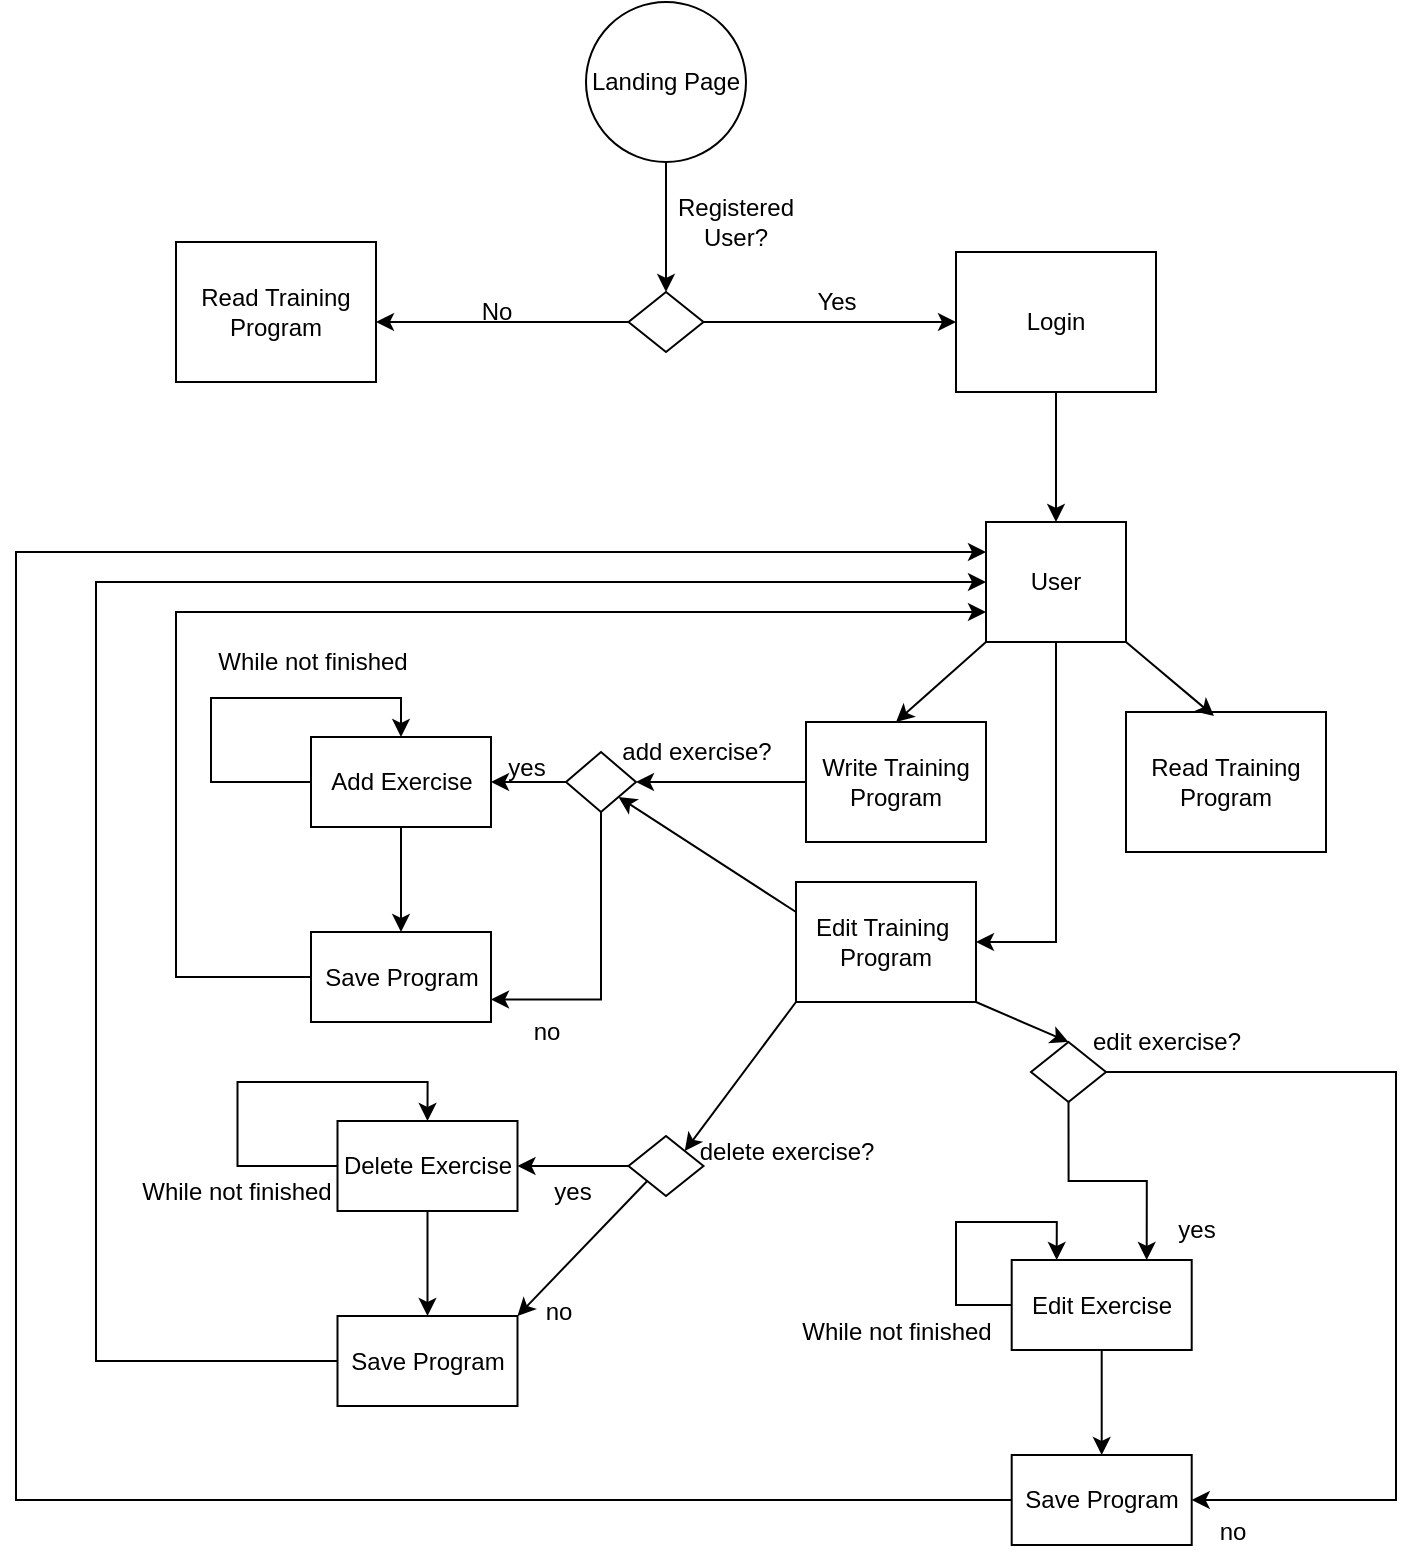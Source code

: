<mxfile version="21.1.1" type="device">
  <diagram name="Page-1" id="eEzKM-qtJTeE9kbvhvQM">
    <mxGraphModel dx="1434" dy="768" grid="1" gridSize="10" guides="1" tooltips="1" connect="1" arrows="1" fold="1" page="1" pageScale="1" pageWidth="850" pageHeight="1100" math="0" shadow="0">
      <root>
        <mxCell id="0" />
        <mxCell id="1" parent="0" />
        <mxCell id="HzhaL5WDSrDqOw2rNnFT-5" style="edgeStyle=orthogonalEdgeStyle;rounded=0;orthogonalLoop=1;jettySize=auto;html=1;exitX=0.5;exitY=1;exitDx=0;exitDy=0;entryX=0.5;entryY=0;entryDx=0;entryDy=0;" edge="1" parent="1" source="HzhaL5WDSrDqOw2rNnFT-11" target="HzhaL5WDSrDqOw2rNnFT-4">
          <mxGeometry relative="1" as="geometry">
            <mxPoint x="415" y="100" as="sourcePoint" />
          </mxGeometry>
        </mxCell>
        <mxCell id="HzhaL5WDSrDqOw2rNnFT-2" value="Read Training Program" style="rounded=0;whiteSpace=wrap;html=1;" vertex="1" parent="1">
          <mxGeometry x="170" y="150" width="100" height="70" as="geometry" />
        </mxCell>
        <mxCell id="HzhaL5WDSrDqOw2rNnFT-10" style="edgeStyle=orthogonalEdgeStyle;rounded=0;orthogonalLoop=1;jettySize=auto;html=1;exitX=0.5;exitY=1;exitDx=0;exitDy=0;entryX=0.5;entryY=0;entryDx=0;entryDy=0;" edge="1" parent="1" source="HzhaL5WDSrDqOw2rNnFT-3" target="HzhaL5WDSrDqOw2rNnFT-9">
          <mxGeometry relative="1" as="geometry" />
        </mxCell>
        <mxCell id="HzhaL5WDSrDqOw2rNnFT-3" value="Login" style="rounded=0;whiteSpace=wrap;html=1;" vertex="1" parent="1">
          <mxGeometry x="560" y="155" width="100" height="70" as="geometry" />
        </mxCell>
        <mxCell id="HzhaL5WDSrDqOw2rNnFT-6" style="edgeStyle=orthogonalEdgeStyle;rounded=0;orthogonalLoop=1;jettySize=auto;html=1;exitX=0;exitY=0.5;exitDx=0;exitDy=0;" edge="1" parent="1" source="HzhaL5WDSrDqOw2rNnFT-4">
          <mxGeometry relative="1" as="geometry">
            <mxPoint x="270" y="190" as="targetPoint" />
          </mxGeometry>
        </mxCell>
        <mxCell id="HzhaL5WDSrDqOw2rNnFT-8" style="edgeStyle=orthogonalEdgeStyle;rounded=0;orthogonalLoop=1;jettySize=auto;html=1;exitX=1;exitY=0.5;exitDx=0;exitDy=0;entryX=0;entryY=0.5;entryDx=0;entryDy=0;" edge="1" parent="1" source="HzhaL5WDSrDqOw2rNnFT-4" target="HzhaL5WDSrDqOw2rNnFT-3">
          <mxGeometry relative="1" as="geometry" />
        </mxCell>
        <mxCell id="HzhaL5WDSrDqOw2rNnFT-4" value="" style="rhombus;whiteSpace=wrap;html=1;" vertex="1" parent="1">
          <mxGeometry x="396.25" y="175" width="37.5" height="30" as="geometry" />
        </mxCell>
        <mxCell id="HzhaL5WDSrDqOw2rNnFT-42" style="edgeStyle=orthogonalEdgeStyle;rounded=0;orthogonalLoop=1;jettySize=auto;html=1;exitX=0.5;exitY=1;exitDx=0;exitDy=0;entryX=1;entryY=0.5;entryDx=0;entryDy=0;" edge="1" parent="1" source="HzhaL5WDSrDqOw2rNnFT-9" target="HzhaL5WDSrDqOw2rNnFT-17">
          <mxGeometry relative="1" as="geometry" />
        </mxCell>
        <mxCell id="HzhaL5WDSrDqOw2rNnFT-9" value="User" style="rounded=0;whiteSpace=wrap;html=1;" vertex="1" parent="1">
          <mxGeometry x="575" y="290" width="70" height="60" as="geometry" />
        </mxCell>
        <mxCell id="HzhaL5WDSrDqOw2rNnFT-11" value="Landing Page" style="ellipse;whiteSpace=wrap;html=1;aspect=fixed;" vertex="1" parent="1">
          <mxGeometry x="375" y="30" width="80" height="80" as="geometry" />
        </mxCell>
        <mxCell id="HzhaL5WDSrDqOw2rNnFT-12" value="Registered User?" style="text;html=1;strokeColor=none;fillColor=none;align=center;verticalAlign=middle;whiteSpace=wrap;rounded=0;" vertex="1" parent="1">
          <mxGeometry x="420" y="125" width="60" height="30" as="geometry" />
        </mxCell>
        <mxCell id="HzhaL5WDSrDqOw2rNnFT-13" value="No" style="text;html=1;align=center;verticalAlign=middle;resizable=0;points=[];autosize=1;strokeColor=none;fillColor=none;" vertex="1" parent="1">
          <mxGeometry x="310" y="170" width="40" height="30" as="geometry" />
        </mxCell>
        <mxCell id="HzhaL5WDSrDqOw2rNnFT-14" value="Yes" style="text;html=1;align=center;verticalAlign=middle;resizable=0;points=[];autosize=1;strokeColor=none;fillColor=none;" vertex="1" parent="1">
          <mxGeometry x="480" y="165" width="40" height="30" as="geometry" />
        </mxCell>
        <mxCell id="HzhaL5WDSrDqOw2rNnFT-27" style="edgeStyle=orthogonalEdgeStyle;rounded=0;orthogonalLoop=1;jettySize=auto;html=1;exitX=0;exitY=0.5;exitDx=0;exitDy=0;entryX=1;entryY=0.5;entryDx=0;entryDy=0;" edge="1" parent="1" source="HzhaL5WDSrDqOw2rNnFT-16" target="HzhaL5WDSrDqOw2rNnFT-26">
          <mxGeometry relative="1" as="geometry" />
        </mxCell>
        <mxCell id="HzhaL5WDSrDqOw2rNnFT-16" value="Write Training Program" style="rounded=0;whiteSpace=wrap;html=1;" vertex="1" parent="1">
          <mxGeometry x="485" y="390" width="90" height="60" as="geometry" />
        </mxCell>
        <mxCell id="HzhaL5WDSrDqOw2rNnFT-17" value="Edit Training&amp;nbsp;&lt;br&gt;Program" style="rounded=0;whiteSpace=wrap;html=1;" vertex="1" parent="1">
          <mxGeometry x="480" y="470" width="90" height="60" as="geometry" />
        </mxCell>
        <mxCell id="HzhaL5WDSrDqOw2rNnFT-19" value="" style="endArrow=classic;html=1;rounded=0;exitX=0;exitY=1;exitDx=0;exitDy=0;entryX=0.5;entryY=0;entryDx=0;entryDy=0;" edge="1" parent="1" source="HzhaL5WDSrDqOw2rNnFT-9" target="HzhaL5WDSrDqOw2rNnFT-16">
          <mxGeometry width="50" height="50" relative="1" as="geometry">
            <mxPoint x="400" y="410" as="sourcePoint" />
            <mxPoint x="450" y="360" as="targetPoint" />
          </mxGeometry>
        </mxCell>
        <mxCell id="HzhaL5WDSrDqOw2rNnFT-23" value="Read Training Program" style="rounded=0;whiteSpace=wrap;html=1;" vertex="1" parent="1">
          <mxGeometry x="645" y="385" width="100" height="70" as="geometry" />
        </mxCell>
        <mxCell id="HzhaL5WDSrDqOw2rNnFT-29" style="edgeStyle=orthogonalEdgeStyle;rounded=0;orthogonalLoop=1;jettySize=auto;html=1;exitX=0;exitY=0.5;exitDx=0;exitDy=0;entryX=1;entryY=0.5;entryDx=0;entryDy=0;" edge="1" parent="1" source="HzhaL5WDSrDqOw2rNnFT-26" target="HzhaL5WDSrDqOw2rNnFT-28">
          <mxGeometry relative="1" as="geometry" />
        </mxCell>
        <mxCell id="HzhaL5WDSrDqOw2rNnFT-35" style="edgeStyle=orthogonalEdgeStyle;rounded=0;orthogonalLoop=1;jettySize=auto;html=1;exitX=0.5;exitY=1;exitDx=0;exitDy=0;entryX=1;entryY=0.75;entryDx=0;entryDy=0;" edge="1" parent="1" source="HzhaL5WDSrDqOw2rNnFT-26" target="HzhaL5WDSrDqOw2rNnFT-33">
          <mxGeometry relative="1" as="geometry" />
        </mxCell>
        <mxCell id="HzhaL5WDSrDqOw2rNnFT-26" value="" style="rhombus;whiteSpace=wrap;html=1;" vertex="1" parent="1">
          <mxGeometry x="365" y="405" width="35" height="30" as="geometry" />
        </mxCell>
        <mxCell id="HzhaL5WDSrDqOw2rNnFT-34" style="edgeStyle=orthogonalEdgeStyle;rounded=0;orthogonalLoop=1;jettySize=auto;html=1;exitX=0.5;exitY=1;exitDx=0;exitDy=0;entryX=0.5;entryY=0;entryDx=0;entryDy=0;" edge="1" parent="1" source="HzhaL5WDSrDqOw2rNnFT-28" target="HzhaL5WDSrDqOw2rNnFT-33">
          <mxGeometry relative="1" as="geometry" />
        </mxCell>
        <mxCell id="HzhaL5WDSrDqOw2rNnFT-28" value="Add Exercise" style="rounded=0;whiteSpace=wrap;html=1;" vertex="1" parent="1">
          <mxGeometry x="237.5" y="397.5" width="90" height="45" as="geometry" />
        </mxCell>
        <mxCell id="HzhaL5WDSrDqOw2rNnFT-30" style="edgeStyle=orthogonalEdgeStyle;rounded=0;orthogonalLoop=1;jettySize=auto;html=1;exitX=0;exitY=0.5;exitDx=0;exitDy=0;entryX=0.5;entryY=0;entryDx=0;entryDy=0;" edge="1" parent="1" source="HzhaL5WDSrDqOw2rNnFT-28" target="HzhaL5WDSrDqOw2rNnFT-28">
          <mxGeometry relative="1" as="geometry">
            <Array as="points">
              <mxPoint x="187.5" y="420" />
              <mxPoint x="187.5" y="378" />
              <mxPoint x="282.5" y="378" />
            </Array>
          </mxGeometry>
        </mxCell>
        <mxCell id="HzhaL5WDSrDqOw2rNnFT-31" value="While not finished" style="text;html=1;align=center;verticalAlign=middle;resizable=0;points=[];autosize=1;strokeColor=none;fillColor=none;" vertex="1" parent="1">
          <mxGeometry x="177.5" y="345" width="120" height="30" as="geometry" />
        </mxCell>
        <mxCell id="HzhaL5WDSrDqOw2rNnFT-60" style="edgeStyle=orthogonalEdgeStyle;rounded=0;orthogonalLoop=1;jettySize=auto;html=1;exitX=0;exitY=0.5;exitDx=0;exitDy=0;entryX=0;entryY=0.75;entryDx=0;entryDy=0;" edge="1" parent="1" source="HzhaL5WDSrDqOw2rNnFT-33" target="HzhaL5WDSrDqOw2rNnFT-9">
          <mxGeometry relative="1" as="geometry">
            <Array as="points">
              <mxPoint x="170" y="518" />
              <mxPoint x="170" y="335" />
            </Array>
          </mxGeometry>
        </mxCell>
        <mxCell id="HzhaL5WDSrDqOw2rNnFT-33" value="Save Program" style="rounded=0;whiteSpace=wrap;html=1;" vertex="1" parent="1">
          <mxGeometry x="237.5" y="495" width="90" height="45" as="geometry" />
        </mxCell>
        <mxCell id="HzhaL5WDSrDqOw2rNnFT-37" value="add exercise?" style="text;html=1;align=center;verticalAlign=middle;resizable=0;points=[];autosize=1;strokeColor=none;fillColor=none;" vertex="1" parent="1">
          <mxGeometry x="380" y="390" width="100" height="30" as="geometry" />
        </mxCell>
        <mxCell id="HzhaL5WDSrDqOw2rNnFT-39" value="yes" style="text;html=1;align=center;verticalAlign=middle;resizable=0;points=[];autosize=1;strokeColor=none;fillColor=none;" vertex="1" parent="1">
          <mxGeometry x="325" y="397.5" width="40" height="30" as="geometry" />
        </mxCell>
        <mxCell id="HzhaL5WDSrDqOw2rNnFT-40" value="no" style="text;html=1;align=center;verticalAlign=middle;resizable=0;points=[];autosize=1;strokeColor=none;fillColor=none;" vertex="1" parent="1">
          <mxGeometry x="335" y="530" width="40" height="30" as="geometry" />
        </mxCell>
        <mxCell id="HzhaL5WDSrDqOw2rNnFT-41" value="" style="endArrow=classic;html=1;rounded=0;entryX=0.44;entryY=0.029;entryDx=0;entryDy=0;entryPerimeter=0;exitX=1;exitY=1;exitDx=0;exitDy=0;" edge="1" parent="1" source="HzhaL5WDSrDqOw2rNnFT-9" target="HzhaL5WDSrDqOw2rNnFT-23">
          <mxGeometry width="50" height="50" relative="1" as="geometry">
            <mxPoint x="400" y="400" as="sourcePoint" />
            <mxPoint x="450" y="350" as="targetPoint" />
          </mxGeometry>
        </mxCell>
        <mxCell id="HzhaL5WDSrDqOw2rNnFT-43" value="" style="endArrow=classic;html=1;rounded=0;entryX=1;entryY=1;entryDx=0;entryDy=0;exitX=0;exitY=0.25;exitDx=0;exitDy=0;" edge="1" parent="1" source="HzhaL5WDSrDqOw2rNnFT-17" target="HzhaL5WDSrDqOw2rNnFT-26">
          <mxGeometry width="50" height="50" relative="1" as="geometry">
            <mxPoint x="400" y="400" as="sourcePoint" />
            <mxPoint x="450" y="350" as="targetPoint" />
          </mxGeometry>
        </mxCell>
        <mxCell id="HzhaL5WDSrDqOw2rNnFT-46" style="edgeStyle=orthogonalEdgeStyle;rounded=0;orthogonalLoop=1;jettySize=auto;html=1;exitX=0.5;exitY=1;exitDx=0;exitDy=0;entryX=0.5;entryY=0;entryDx=0;entryDy=0;" edge="1" parent="1" source="HzhaL5WDSrDqOw2rNnFT-47" target="HzhaL5WDSrDqOw2rNnFT-49">
          <mxGeometry relative="1" as="geometry" />
        </mxCell>
        <mxCell id="HzhaL5WDSrDqOw2rNnFT-47" value="Delete Exercise" style="rounded=0;whiteSpace=wrap;html=1;" vertex="1" parent="1">
          <mxGeometry x="250.75" y="589.5" width="90" height="45" as="geometry" />
        </mxCell>
        <mxCell id="HzhaL5WDSrDqOw2rNnFT-48" style="edgeStyle=orthogonalEdgeStyle;rounded=0;orthogonalLoop=1;jettySize=auto;html=1;exitX=0;exitY=0.5;exitDx=0;exitDy=0;entryX=0.5;entryY=0;entryDx=0;entryDy=0;" edge="1" parent="1" source="HzhaL5WDSrDqOw2rNnFT-47" target="HzhaL5WDSrDqOw2rNnFT-47">
          <mxGeometry relative="1" as="geometry">
            <Array as="points">
              <mxPoint x="200.75" y="612" />
              <mxPoint x="200.75" y="570" />
              <mxPoint x="295.75" y="570" />
            </Array>
          </mxGeometry>
        </mxCell>
        <mxCell id="HzhaL5WDSrDqOw2rNnFT-59" style="edgeStyle=orthogonalEdgeStyle;rounded=0;orthogonalLoop=1;jettySize=auto;html=1;exitX=0;exitY=0.5;exitDx=0;exitDy=0;entryX=0;entryY=0.5;entryDx=0;entryDy=0;" edge="1" parent="1" source="HzhaL5WDSrDqOw2rNnFT-49" target="HzhaL5WDSrDqOw2rNnFT-9">
          <mxGeometry relative="1" as="geometry">
            <mxPoint x="510" y="305" as="targetPoint" />
            <Array as="points">
              <mxPoint x="130" y="710" />
              <mxPoint x="130" y="320" />
            </Array>
          </mxGeometry>
        </mxCell>
        <mxCell id="HzhaL5WDSrDqOw2rNnFT-49" value="Save Program" style="rounded=0;whiteSpace=wrap;html=1;" vertex="1" parent="1">
          <mxGeometry x="250.75" y="687" width="90" height="45" as="geometry" />
        </mxCell>
        <mxCell id="HzhaL5WDSrDqOw2rNnFT-50" value="yes" style="text;html=1;align=center;verticalAlign=middle;resizable=0;points=[];autosize=1;strokeColor=none;fillColor=none;" vertex="1" parent="1">
          <mxGeometry x="348.25" y="610" width="40" height="30" as="geometry" />
        </mxCell>
        <mxCell id="HzhaL5WDSrDqOw2rNnFT-51" value="no" style="text;html=1;align=center;verticalAlign=middle;resizable=0;points=[];autosize=1;strokeColor=none;fillColor=none;" vertex="1" parent="1">
          <mxGeometry x="340.75" y="670" width="40" height="30" as="geometry" />
        </mxCell>
        <mxCell id="HzhaL5WDSrDqOw2rNnFT-55" style="edgeStyle=orthogonalEdgeStyle;rounded=0;orthogonalLoop=1;jettySize=auto;html=1;exitX=0;exitY=0.5;exitDx=0;exitDy=0;entryX=1;entryY=0.5;entryDx=0;entryDy=0;" edge="1" parent="1" source="HzhaL5WDSrDqOw2rNnFT-52" target="HzhaL5WDSrDqOw2rNnFT-47">
          <mxGeometry relative="1" as="geometry" />
        </mxCell>
        <mxCell id="HzhaL5WDSrDqOw2rNnFT-52" value="" style="rhombus;whiteSpace=wrap;html=1;" vertex="1" parent="1">
          <mxGeometry x="396.25" y="597" width="37.5" height="30" as="geometry" />
        </mxCell>
        <mxCell id="HzhaL5WDSrDqOw2rNnFT-54" value="" style="endArrow=classic;html=1;rounded=0;entryX=1;entryY=0;entryDx=0;entryDy=0;exitX=0;exitY=1;exitDx=0;exitDy=0;" edge="1" parent="1" source="HzhaL5WDSrDqOw2rNnFT-52" target="HzhaL5WDSrDqOw2rNnFT-49">
          <mxGeometry width="50" height="50" relative="1" as="geometry">
            <mxPoint x="405" y="710" as="sourcePoint" />
            <mxPoint x="455" y="660" as="targetPoint" />
          </mxGeometry>
        </mxCell>
        <mxCell id="HzhaL5WDSrDqOw2rNnFT-57" value="" style="endArrow=classic;html=1;rounded=0;entryX=1;entryY=0;entryDx=0;entryDy=0;exitX=0;exitY=1;exitDx=0;exitDy=0;" edge="1" parent="1" source="HzhaL5WDSrDqOw2rNnFT-17" target="HzhaL5WDSrDqOw2rNnFT-52">
          <mxGeometry width="50" height="50" relative="1" as="geometry">
            <mxPoint x="400" y="400" as="sourcePoint" />
            <mxPoint x="450" y="350" as="targetPoint" />
          </mxGeometry>
        </mxCell>
        <mxCell id="HzhaL5WDSrDqOw2rNnFT-58" value="delete exercise?" style="text;html=1;align=center;verticalAlign=middle;resizable=0;points=[];autosize=1;strokeColor=none;fillColor=none;" vertex="1" parent="1">
          <mxGeometry x="420" y="589.5" width="110" height="30" as="geometry" />
        </mxCell>
        <mxCell id="HzhaL5WDSrDqOw2rNnFT-61" style="edgeStyle=orthogonalEdgeStyle;rounded=0;orthogonalLoop=1;jettySize=auto;html=1;exitX=0.5;exitY=1;exitDx=0;exitDy=0;entryX=0.5;entryY=0;entryDx=0;entryDy=0;" edge="1" parent="1" source="HzhaL5WDSrDqOw2rNnFT-62" target="HzhaL5WDSrDqOw2rNnFT-64">
          <mxGeometry relative="1" as="geometry" />
        </mxCell>
        <mxCell id="HzhaL5WDSrDqOw2rNnFT-62" value="Edit Exercise" style="rounded=0;whiteSpace=wrap;html=1;" vertex="1" parent="1">
          <mxGeometry x="587.85" y="659" width="90" height="45" as="geometry" />
        </mxCell>
        <mxCell id="HzhaL5WDSrDqOw2rNnFT-63" style="edgeStyle=orthogonalEdgeStyle;rounded=0;orthogonalLoop=1;jettySize=auto;html=1;exitX=0;exitY=0.5;exitDx=0;exitDy=0;entryX=0.25;entryY=0;entryDx=0;entryDy=0;" edge="1" parent="1" source="HzhaL5WDSrDqOw2rNnFT-62" target="HzhaL5WDSrDqOw2rNnFT-62">
          <mxGeometry relative="1" as="geometry">
            <Array as="points">
              <mxPoint x="560" y="682" />
              <mxPoint x="560" y="640" />
              <mxPoint x="610" y="640" />
            </Array>
            <mxPoint x="633" y="640" as="targetPoint" />
          </mxGeometry>
        </mxCell>
        <mxCell id="HzhaL5WDSrDqOw2rNnFT-77" style="edgeStyle=orthogonalEdgeStyle;rounded=0;orthogonalLoop=1;jettySize=auto;html=1;exitX=0;exitY=0.5;exitDx=0;exitDy=0;entryX=0;entryY=0.25;entryDx=0;entryDy=0;" edge="1" parent="1" source="HzhaL5WDSrDqOw2rNnFT-64" target="HzhaL5WDSrDqOw2rNnFT-9">
          <mxGeometry relative="1" as="geometry">
            <Array as="points">
              <mxPoint x="90" y="779" />
              <mxPoint x="90" y="305" />
            </Array>
          </mxGeometry>
        </mxCell>
        <mxCell id="HzhaL5WDSrDqOw2rNnFT-64" value="Save Program" style="rounded=0;whiteSpace=wrap;html=1;" vertex="1" parent="1">
          <mxGeometry x="587.85" y="756.5" width="90" height="45" as="geometry" />
        </mxCell>
        <mxCell id="HzhaL5WDSrDqOw2rNnFT-65" value="yes" style="text;html=1;align=center;verticalAlign=middle;resizable=0;points=[];autosize=1;strokeColor=none;fillColor=none;" vertex="1" parent="1">
          <mxGeometry x="660" y="629" width="40" height="30" as="geometry" />
        </mxCell>
        <mxCell id="HzhaL5WDSrDqOw2rNnFT-66" value="no" style="text;html=1;align=center;verticalAlign=middle;resizable=0;points=[];autosize=1;strokeColor=none;fillColor=none;" vertex="1" parent="1">
          <mxGeometry x="677.85" y="780" width="40" height="30" as="geometry" />
        </mxCell>
        <mxCell id="HzhaL5WDSrDqOw2rNnFT-75" style="edgeStyle=orthogonalEdgeStyle;rounded=0;orthogonalLoop=1;jettySize=auto;html=1;exitX=0.5;exitY=1;exitDx=0;exitDy=0;entryX=0.75;entryY=0;entryDx=0;entryDy=0;" edge="1" parent="1" source="HzhaL5WDSrDqOw2rNnFT-68" target="HzhaL5WDSrDqOw2rNnFT-62">
          <mxGeometry relative="1" as="geometry" />
        </mxCell>
        <mxCell id="HzhaL5WDSrDqOw2rNnFT-76" style="edgeStyle=orthogonalEdgeStyle;rounded=0;orthogonalLoop=1;jettySize=auto;html=1;exitX=1;exitY=0.5;exitDx=0;exitDy=0;entryX=1;entryY=0.5;entryDx=0;entryDy=0;" edge="1" parent="1" source="HzhaL5WDSrDqOw2rNnFT-68" target="HzhaL5WDSrDqOw2rNnFT-64">
          <mxGeometry relative="1" as="geometry">
            <Array as="points">
              <mxPoint x="780" y="565" />
              <mxPoint x="780" y="779" />
            </Array>
          </mxGeometry>
        </mxCell>
        <mxCell id="HzhaL5WDSrDqOw2rNnFT-68" value="" style="rhombus;whiteSpace=wrap;html=1;" vertex="1" parent="1">
          <mxGeometry x="597.5" y="550" width="37.5" height="30" as="geometry" />
        </mxCell>
        <mxCell id="HzhaL5WDSrDqOw2rNnFT-70" value="edit exercise?" style="text;html=1;align=center;verticalAlign=middle;resizable=0;points=[];autosize=1;strokeColor=none;fillColor=none;" vertex="1" parent="1">
          <mxGeometry x="615.35" y="535" width="100" height="30" as="geometry" />
        </mxCell>
        <mxCell id="HzhaL5WDSrDqOw2rNnFT-71" value="" style="endArrow=classic;html=1;rounded=0;entryX=0.5;entryY=0;entryDx=0;entryDy=0;exitX=1;exitY=1;exitDx=0;exitDy=0;" edge="1" parent="1" source="HzhaL5WDSrDqOw2rNnFT-17" target="HzhaL5WDSrDqOw2rNnFT-68">
          <mxGeometry width="50" height="50" relative="1" as="geometry">
            <mxPoint x="400" y="500" as="sourcePoint" />
            <mxPoint x="450" y="450" as="targetPoint" />
          </mxGeometry>
        </mxCell>
        <mxCell id="HzhaL5WDSrDqOw2rNnFT-72" value="While not finished" style="text;html=1;align=center;verticalAlign=middle;resizable=0;points=[];autosize=1;strokeColor=none;fillColor=none;" vertex="1" parent="1">
          <mxGeometry x="140" y="610" width="120" height="30" as="geometry" />
        </mxCell>
        <mxCell id="HzhaL5WDSrDqOw2rNnFT-73" value="While not finished" style="text;html=1;align=center;verticalAlign=middle;resizable=0;points=[];autosize=1;strokeColor=none;fillColor=none;" vertex="1" parent="1">
          <mxGeometry x="470" y="679.5" width="120" height="30" as="geometry" />
        </mxCell>
      </root>
    </mxGraphModel>
  </diagram>
</mxfile>
